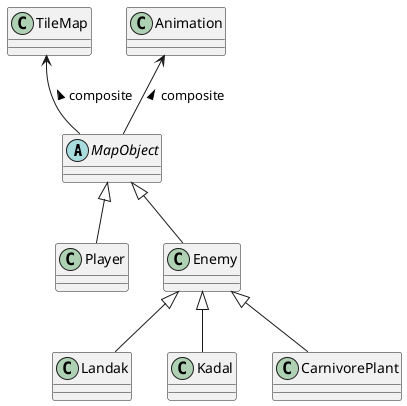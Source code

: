 @startuml
abstract class MapObject
TileMap <-- MapObject : composite <
Animation <-- MapObject : composite <
MapObject <|-- Player
MapObject <|-- Enemy
Enemy <|-- Landak
Enemy <|-- Kadal
Enemy <|-- CarnivorePlant
@enduml